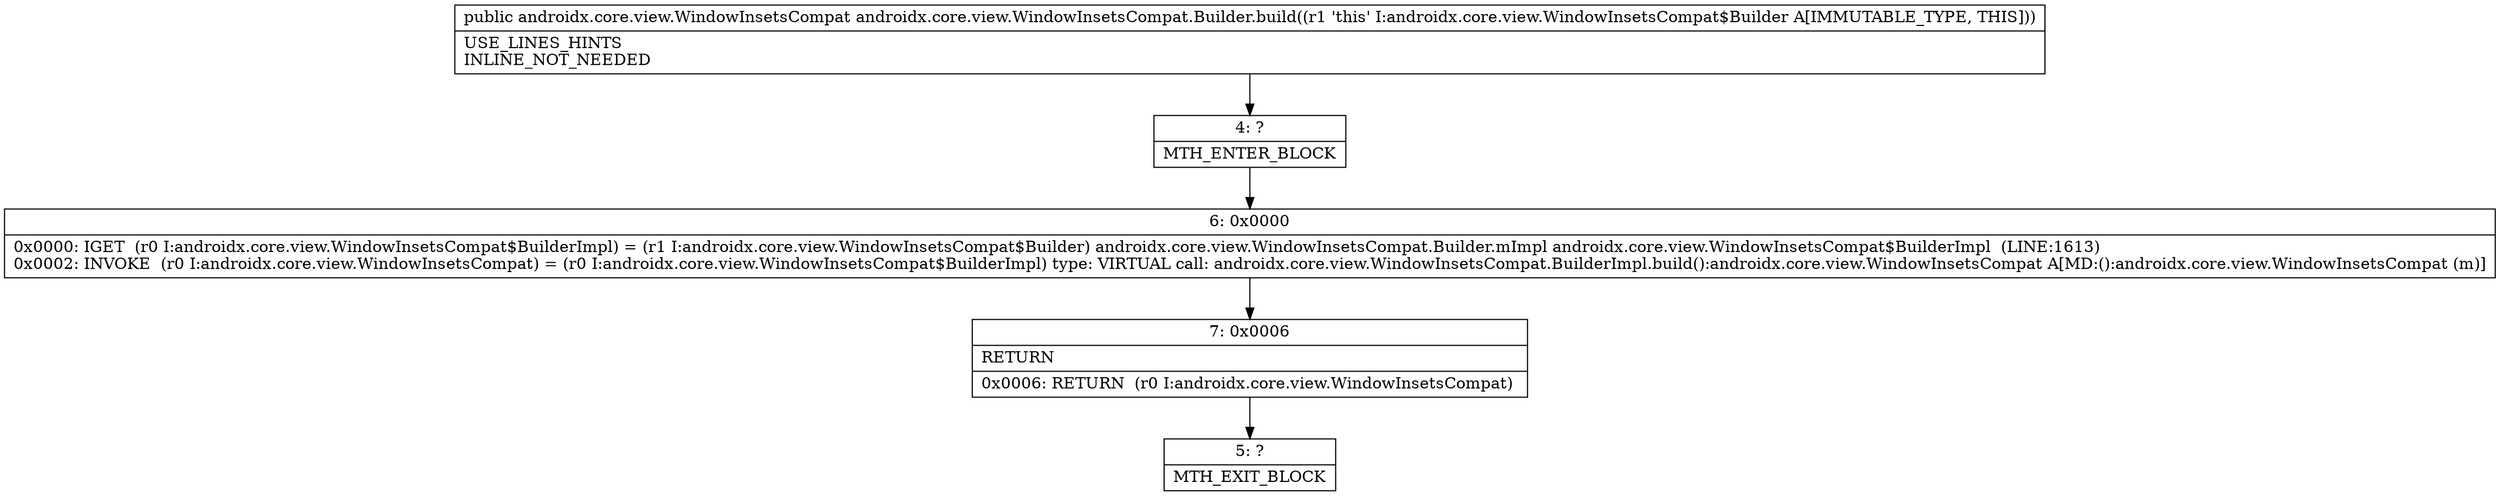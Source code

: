 digraph "CFG forandroidx.core.view.WindowInsetsCompat.Builder.build()Landroidx\/core\/view\/WindowInsetsCompat;" {
Node_4 [shape=record,label="{4\:\ ?|MTH_ENTER_BLOCK\l}"];
Node_6 [shape=record,label="{6\:\ 0x0000|0x0000: IGET  (r0 I:androidx.core.view.WindowInsetsCompat$BuilderImpl) = (r1 I:androidx.core.view.WindowInsetsCompat$Builder) androidx.core.view.WindowInsetsCompat.Builder.mImpl androidx.core.view.WindowInsetsCompat$BuilderImpl  (LINE:1613)\l0x0002: INVOKE  (r0 I:androidx.core.view.WindowInsetsCompat) = (r0 I:androidx.core.view.WindowInsetsCompat$BuilderImpl) type: VIRTUAL call: androidx.core.view.WindowInsetsCompat.BuilderImpl.build():androidx.core.view.WindowInsetsCompat A[MD:():androidx.core.view.WindowInsetsCompat (m)]\l}"];
Node_7 [shape=record,label="{7\:\ 0x0006|RETURN\l|0x0006: RETURN  (r0 I:androidx.core.view.WindowInsetsCompat) \l}"];
Node_5 [shape=record,label="{5\:\ ?|MTH_EXIT_BLOCK\l}"];
MethodNode[shape=record,label="{public androidx.core.view.WindowInsetsCompat androidx.core.view.WindowInsetsCompat.Builder.build((r1 'this' I:androidx.core.view.WindowInsetsCompat$Builder A[IMMUTABLE_TYPE, THIS]))  | USE_LINES_HINTS\lINLINE_NOT_NEEDED\l}"];
MethodNode -> Node_4;Node_4 -> Node_6;
Node_6 -> Node_7;
Node_7 -> Node_5;
}

